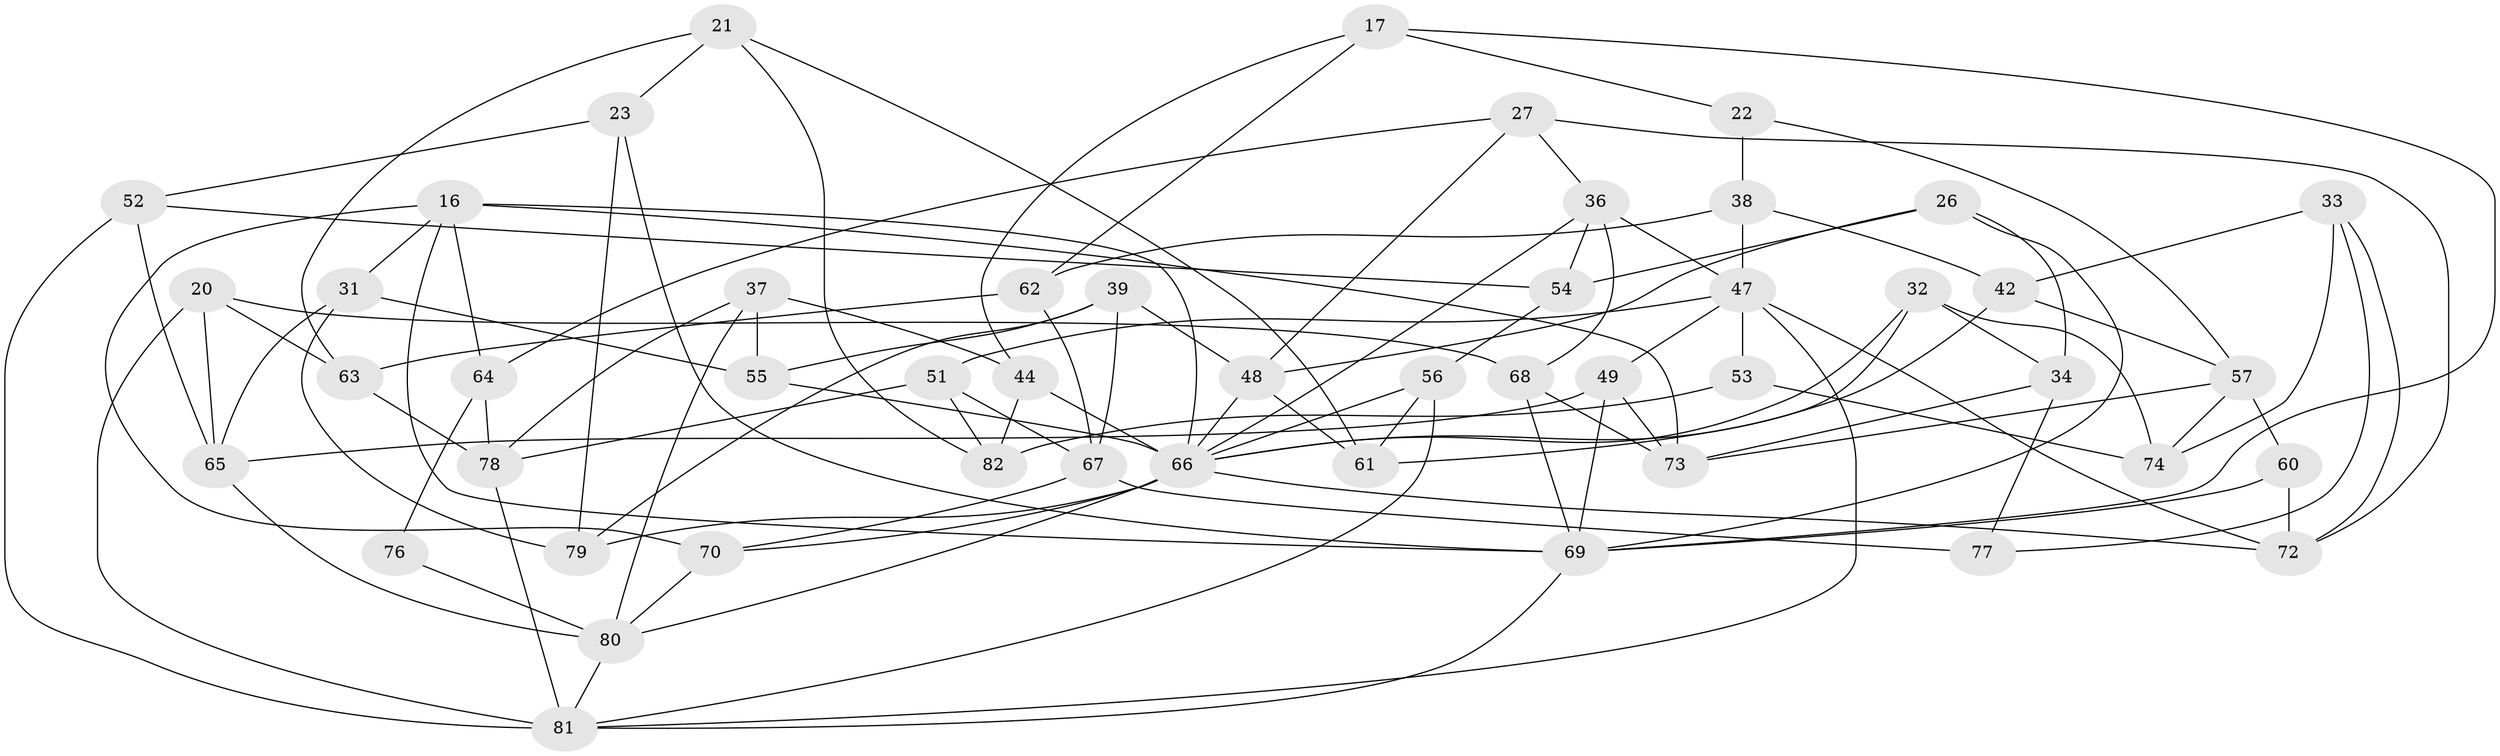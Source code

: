 // original degree distribution, {4: 1.0}
// Generated by graph-tools (version 1.1) at 2025/01/03/04/25 22:01:11]
// undirected, 49 vertices, 110 edges
graph export_dot {
graph [start="1"]
  node [color=gray90,style=filled];
  16 [super="+3+14"];
  17;
  20;
  21;
  22;
  23;
  26;
  27;
  31;
  32;
  33;
  34;
  36 [super="+8"];
  37;
  38 [super="+1"];
  39 [super="+24"];
  42;
  44;
  47 [super="+9+28+30"];
  48 [super="+29"];
  49;
  51;
  52;
  53;
  54;
  55;
  56;
  57 [super="+13"];
  60;
  61;
  62;
  63;
  64 [super="+19"];
  65 [super="+59"];
  66 [super="+4+15+50+25"];
  67 [super="+58"];
  68;
  69 [super="+41"];
  70 [super="+40"];
  72 [super="+46"];
  73 [super="+71"];
  74 [super="+43"];
  76;
  77;
  78 [super="+75"];
  79 [super="+11"];
  80 [super="+35+45"];
  81 [super="+6+18"];
  82;
  16 -- 31;
  16 -- 64;
  16 -- 69;
  16 -- 73 [weight=2];
  16 -- 70 [weight=2];
  16 -- 66;
  17 -- 62;
  17 -- 44;
  17 -- 22;
  17 -- 69;
  20 -- 81;
  20 -- 63;
  20 -- 68;
  20 -- 65;
  21 -- 23;
  21 -- 63;
  21 -- 61;
  21 -- 82;
  22 -- 38 [weight=2];
  22 -- 57;
  23 -- 69;
  23 -- 52;
  23 -- 79;
  26 -- 34;
  26 -- 54;
  26 -- 69;
  26 -- 48;
  27 -- 48;
  27 -- 36;
  27 -- 72;
  27 -- 64;
  31 -- 79;
  31 -- 55;
  31 -- 65;
  32 -- 61;
  32 -- 34;
  32 -- 74;
  32 -- 66;
  33 -- 74;
  33 -- 42;
  33 -- 77;
  33 -- 72;
  34 -- 77;
  34 -- 73;
  36 -- 68;
  36 -- 66;
  36 -- 54;
  36 -- 47 [weight=2];
  37 -- 44;
  37 -- 55;
  37 -- 78;
  37 -- 80;
  38 -- 42;
  38 -- 62;
  38 -- 47 [weight=2];
  39 -- 67;
  39 -- 48 [weight=2];
  39 -- 79 [weight=2];
  39 -- 55;
  42 -- 66;
  42 -- 57;
  44 -- 82;
  44 -- 66;
  47 -- 51;
  47 -- 81 [weight=2];
  47 -- 49;
  47 -- 72;
  47 -- 53;
  48 -- 61;
  48 -- 66;
  49 -- 73;
  49 -- 65;
  49 -- 69;
  51 -- 82;
  51 -- 78;
  51 -- 67;
  52 -- 54;
  52 -- 81;
  52 -- 65;
  53 -- 74 [weight=2];
  53 -- 82;
  54 -- 56;
  55 -- 66;
  56 -- 61;
  56 -- 81;
  56 -- 66;
  57 -- 74 [weight=2];
  57 -- 60;
  57 -- 73;
  60 -- 72 [weight=2];
  60 -- 69;
  62 -- 63;
  62 -- 67;
  63 -- 78;
  64 -- 76 [weight=2];
  64 -- 78 [weight=2];
  65 -- 80 [weight=2];
  66 -- 80 [weight=2];
  66 -- 79 [weight=2];
  66 -- 70;
  66 -- 72;
  67 -- 77 [weight=2];
  67 -- 70;
  68 -- 73;
  68 -- 69;
  69 -- 81;
  70 -- 80 [weight=2];
  76 -- 80 [weight=2];
  78 -- 81 [weight=3];
  80 -- 81;
}
